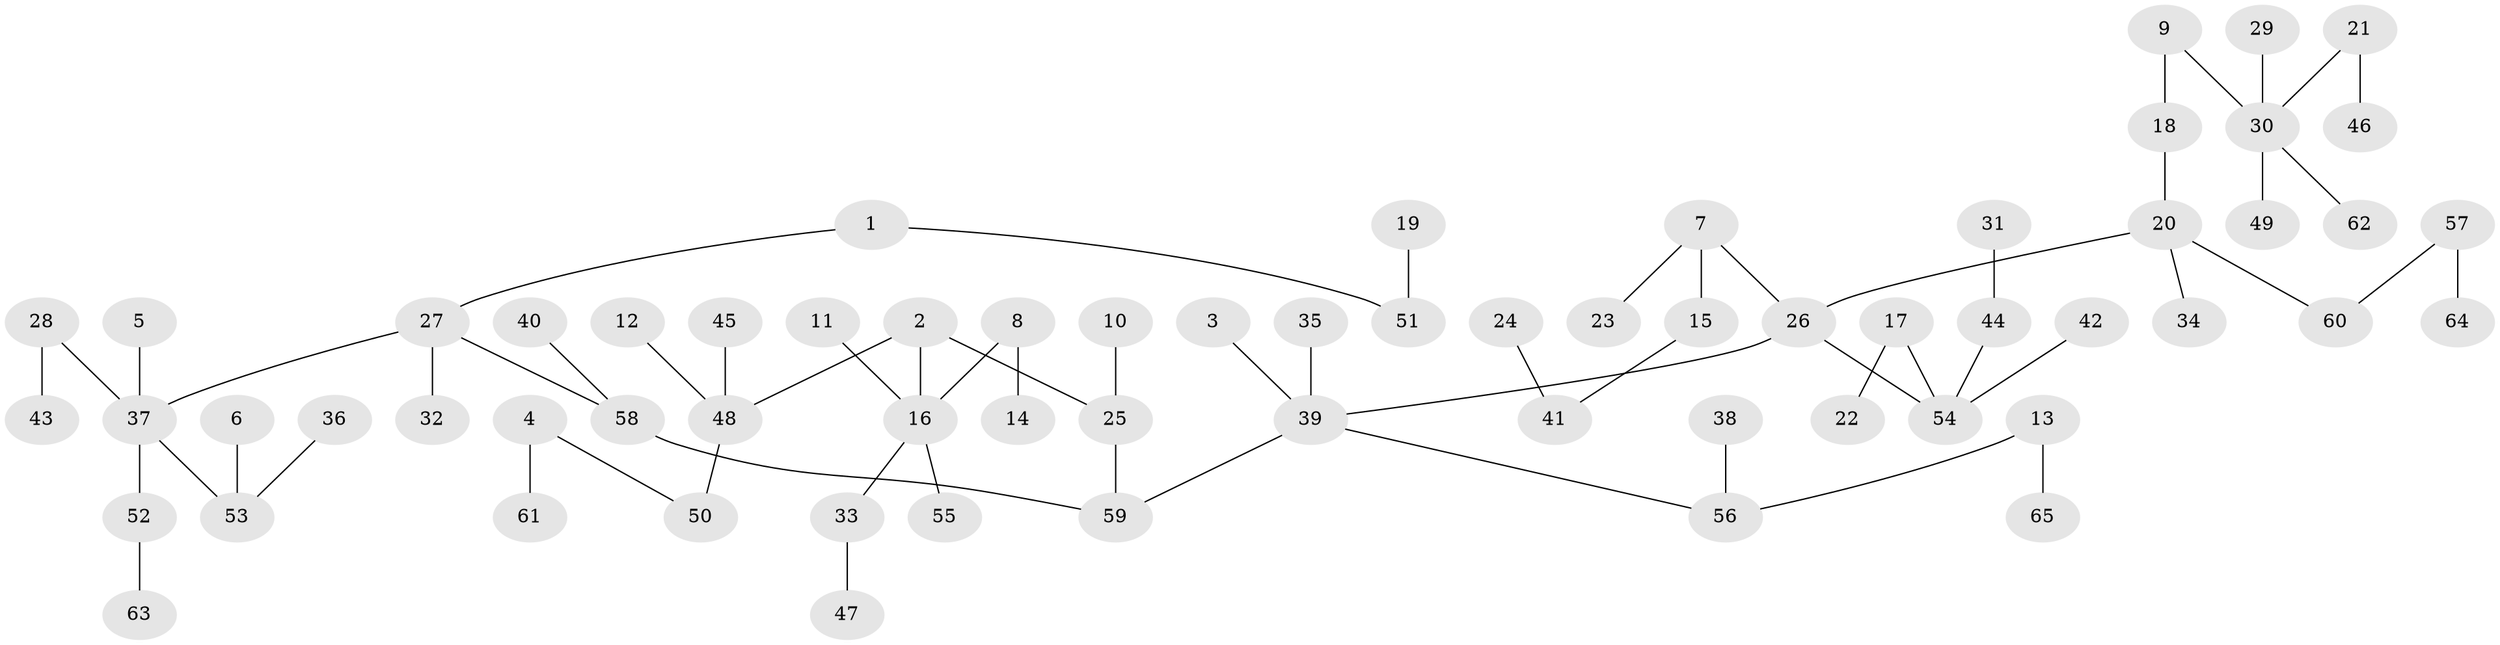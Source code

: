 // original degree distribution, {4: 0.03076923076923077, 5: 0.046153846153846156, 2: 0.16153846153846155, 6: 0.023076923076923078, 1: 0.5538461538461539, 3: 0.16923076923076924, 7: 0.015384615384615385}
// Generated by graph-tools (version 1.1) at 2025/02/03/09/25 03:02:16]
// undirected, 65 vertices, 64 edges
graph export_dot {
graph [start="1"]
  node [color=gray90,style=filled];
  1;
  2;
  3;
  4;
  5;
  6;
  7;
  8;
  9;
  10;
  11;
  12;
  13;
  14;
  15;
  16;
  17;
  18;
  19;
  20;
  21;
  22;
  23;
  24;
  25;
  26;
  27;
  28;
  29;
  30;
  31;
  32;
  33;
  34;
  35;
  36;
  37;
  38;
  39;
  40;
  41;
  42;
  43;
  44;
  45;
  46;
  47;
  48;
  49;
  50;
  51;
  52;
  53;
  54;
  55;
  56;
  57;
  58;
  59;
  60;
  61;
  62;
  63;
  64;
  65;
  1 -- 27 [weight=1.0];
  1 -- 51 [weight=1.0];
  2 -- 16 [weight=1.0];
  2 -- 25 [weight=1.0];
  2 -- 48 [weight=1.0];
  3 -- 39 [weight=1.0];
  4 -- 50 [weight=1.0];
  4 -- 61 [weight=1.0];
  5 -- 37 [weight=1.0];
  6 -- 53 [weight=1.0];
  7 -- 15 [weight=1.0];
  7 -- 23 [weight=1.0];
  7 -- 26 [weight=1.0];
  8 -- 14 [weight=1.0];
  8 -- 16 [weight=1.0];
  9 -- 18 [weight=1.0];
  9 -- 30 [weight=1.0];
  10 -- 25 [weight=1.0];
  11 -- 16 [weight=1.0];
  12 -- 48 [weight=1.0];
  13 -- 56 [weight=1.0];
  13 -- 65 [weight=1.0];
  15 -- 41 [weight=1.0];
  16 -- 33 [weight=1.0];
  16 -- 55 [weight=1.0];
  17 -- 22 [weight=1.0];
  17 -- 54 [weight=1.0];
  18 -- 20 [weight=1.0];
  19 -- 51 [weight=1.0];
  20 -- 26 [weight=1.0];
  20 -- 34 [weight=1.0];
  20 -- 60 [weight=1.0];
  21 -- 30 [weight=1.0];
  21 -- 46 [weight=1.0];
  24 -- 41 [weight=1.0];
  25 -- 59 [weight=1.0];
  26 -- 39 [weight=1.0];
  26 -- 54 [weight=1.0];
  27 -- 32 [weight=1.0];
  27 -- 37 [weight=1.0];
  27 -- 58 [weight=1.0];
  28 -- 37 [weight=1.0];
  28 -- 43 [weight=1.0];
  29 -- 30 [weight=1.0];
  30 -- 49 [weight=1.0];
  30 -- 62 [weight=1.0];
  31 -- 44 [weight=1.0];
  33 -- 47 [weight=1.0];
  35 -- 39 [weight=1.0];
  36 -- 53 [weight=1.0];
  37 -- 52 [weight=1.0];
  37 -- 53 [weight=1.0];
  38 -- 56 [weight=1.0];
  39 -- 56 [weight=1.0];
  39 -- 59 [weight=1.0];
  40 -- 58 [weight=1.0];
  42 -- 54 [weight=1.0];
  44 -- 54 [weight=1.0];
  45 -- 48 [weight=1.0];
  48 -- 50 [weight=1.0];
  52 -- 63 [weight=1.0];
  57 -- 60 [weight=1.0];
  57 -- 64 [weight=1.0];
  58 -- 59 [weight=1.0];
}
